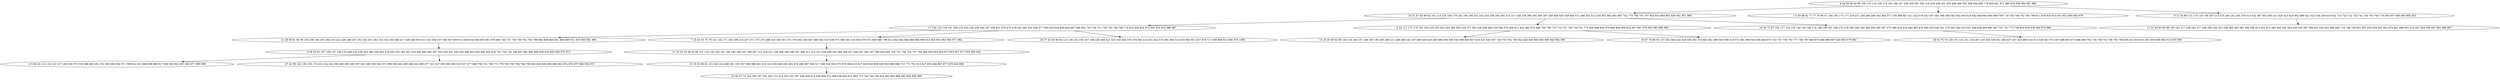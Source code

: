 digraph true_tree {
	"0" -> "1"
	"1" -> "2"
	"0" -> "3"
	"2" -> "4"
	"2" -> "5"
	"1" -> "6"
	"1" -> "7"
	"4" -> "8"
	"5" -> "9"
	"6" -> "10"
	"6" -> "11"
	"0" -> "12"
	"7" -> "13"
	"8" -> "14"
	"2" -> "15"
	"9" -> "16"
	"16" -> "17"
	"12" -> "18"
	"8" -> "19"
	"0" [label="6 44 50 56 60 99 106 115 119 128 174 183 186 227 268 300 301 360 416 434 436 451 453 488 496 562 568 609 683 779 800 841 871 880 939 958 964 981 984"];
	"1" [label="14 51 57 82 89 92 102 114 154 169 179 182 184 195 231 233 255 256 264 281 315 317 326 356 390 391 395 397 400 406 435 439 464 471 490 501 512 535 651 662 681 687 742 770 788 791 797 803 814 864 902 926 941 951 966"];
	"2" [label="17 130 133 138 181 200 218 224 230 239 244 267 358 431 474 475 479 541 542 552 556 577 583 623 624 629 664 667 668 692 703 704 711 726 733 759 769 774 823 830 832 872 891 910 922 986 987"];
	"3" [label="1 5 29 48 62 71 77 78 95 97 100 156 173 177 219 237 259 266 299 302 364 377 379 398 407 411 432 478 553 557 561 566 569 582 602 604 618 642 649 665 684 699 708 718 734 748 752 760 789 811 818 835 923 931 932 940 945 976"];
	"4" [label="21 28 58 61 84 98 104 108 146 191 204 210 222 226 246 247 251 254 261 282 314 332 354 380 417 428 448 503 511 524 536 537 546 567 600 613 628 634 639 658 661 679 690 745 747 749 756 761 792 798 802 838 840 851 889 890 911 919 960 991 994"];
	"5" [label="7 25 43 63 75 79 141 142 171 193 209 214 257 271 275 276 288 310 345 361 372 374 402 456 467 480 492 516 538 575 586 591 616 654 670 672 685 686 799 812 843 844 846 868 898 906 913 928 933 963 965 971 982"];
	"6" [label="2 24 111 172 178 192 194 225 253 263 293 294 305 316 371 392 426 438 484 520 565 576 606 611 641 663 674 698 700 709 710 712 727 728 730 751 775 826 848 850 870 886 894 909 924 927 967 978 983 985 989 998"];
	"7" [label="23 30 72 87 103 117 134 135 140 145 166 176 188 196 201 249 270 278 285 290 340 348 350 365 367 375 389 418 419 444 465 476 500 533 540 551 578 592 594 633 647 648 656 669 680 697 707 767 773 796 824 916 938 969 974 980"];
	"8" [label="3 38 55 81 107 109 147 158 170 206 235 238 252 280 295 303 319 343 352 363 421 425 445 460 482 497 518 530 531 545 555 590 625 644 645 652 676 701 716 732 740 837 881 882 899 908 918 942 954 970 972"];
	"9" [label="13 16 32 33 46 64 88 101 110 143 150 161 164 180 189 197 199 207 212 220 221 236 269 289 296 297 308 311 312 327 335 346 353 384 393 427 440 457 495 507 580 650 659 705 721 736 754 757 794 809 820 853 854 873 903 907 917 925 930 935"];
	"10" [label="15 20 39 49 52 69 120 124 148 157 168 185 190 205 208 211 248 298 342 347 409 429 433 458 466 494 509 544 596 603 607 614 621 630 657 729 755 762 780 822 825 845 865 883 895 943 962 995"];
	"11" [label="35 67 76 86 93 137 202 304 324 329 338 355 370 443 461 498 505 508 519 572 581 588 593 595 646 675 723 737 739 750 777 785 787 869 875 885 896 897 929 950 979 992"];
	"12" [label="8 12 34 68 113 118 126 149 203 213 215 240 241 245 279 313 322 387 403 405 412 420 423 424 462 499 522 523 534 539 619 632 714 720 722 725 741 743 763 764 776 804 857 860 893 905 953"];
	"13" [label="18 54 70 74 129 131 132 151 153 287 318 334 339 351 382 437 447 455 469 510 515 529 547 573 597 608 655 673 688 694 702 735 738 753 766 793 795 805 815 819 821 831 839 849 862 915 955 993"];
	"14" [label="4 9 36 45 112 116 123 127 165 250 273 330 366 485 491 532 550 560 564 571 599 612 622 666 806 808 817 836 920 952 957 959 977 990 999"];
	"15" [label="26 37 42 65 66 94 125 136 152 155 167 198 228 284 321 325 336 344 376 378 381 414 441 442 472 481 483 514 525 563 601 637 678 717 859 900 912 946 975 1000"];
	"16" [label="10 19 53 90 91 121 163 216 286 291 333 357 369 386 401 410 415 430 449 452 463 470 486 487 506 517 549 554 559 570 579 584 615 617 620 626 638 640 653 660 696 715 771 781 813 827 855 866 867 877 878 944 988"];
	"17" [label="22 40 47 73 144 160 187 232 262 272 274 292 331 337 450 459 513 528 548 574 598 636 643 671 682 713 724 744 765 816 842 863 884 892 904 948 968"];
	"18" [label="11 31 80 83 85 96 105 162 217 229 242 277 306 309 320 323 328 368 383 385 396 399 413 422 473 489 493 502 504 526 543 587 589 631 635 691 693 695 719 746 758 801 807 833 834 847 852 879 887 888 901 914 921 934 936 947 961 996 997"];
	"19" [label="27 41 59 122 139 159 175 223 234 243 258 260 265 283 307 341 349 359 362 373 388 394 404 408 446 454 468 477 521 527 558 585 605 610 627 677 689 706 731 768 772 778 782 783 784 786 790 810 828 829 856 858 861 874 876 937 949 956 973"];
}
